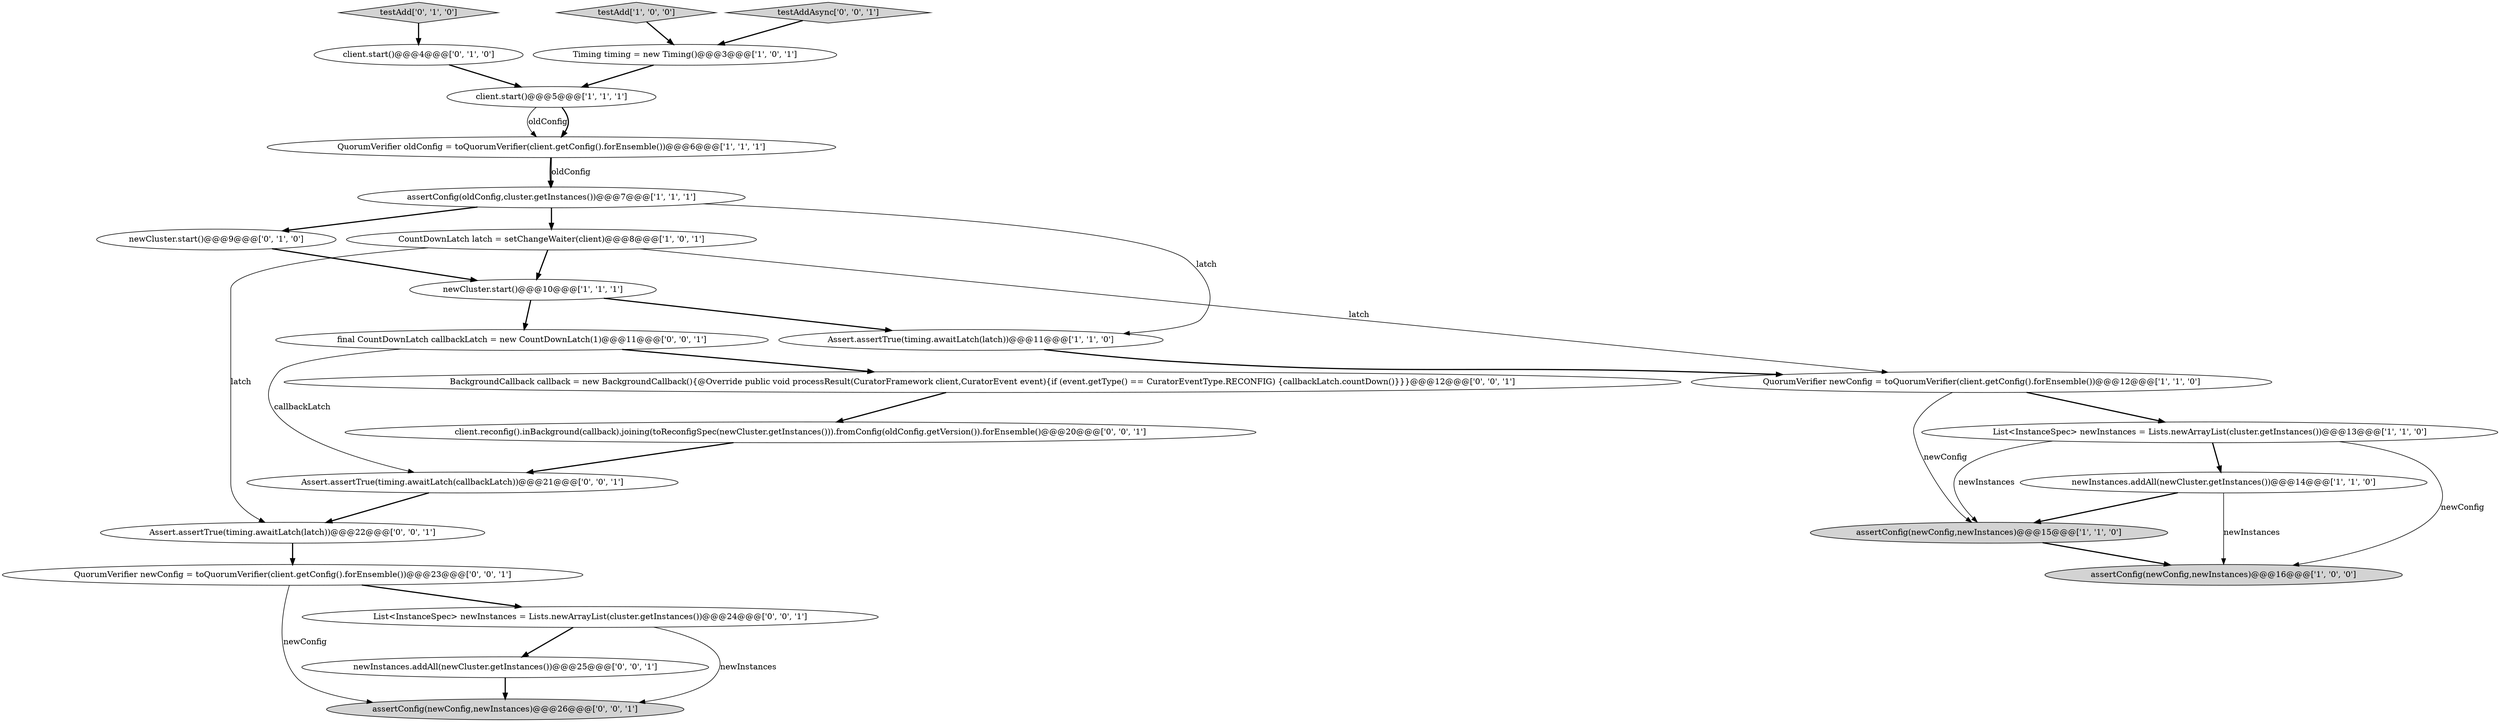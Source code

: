 digraph {
1 [style = filled, label = "List<InstanceSpec> newInstances = Lists.newArrayList(cluster.getInstances())@@@13@@@['1', '1', '0']", fillcolor = white, shape = ellipse image = "AAA0AAABBB1BBB"];
17 [style = filled, label = "BackgroundCallback callback = new BackgroundCallback(){@Override public void processResult(CuratorFramework client,CuratorEvent event){if (event.getType() == CuratorEventType.RECONFIG) {callbackLatch.countDown()}}}@@@12@@@['0', '0', '1']", fillcolor = white, shape = ellipse image = "AAA0AAABBB3BBB"];
4 [style = filled, label = "CountDownLatch latch = setChangeWaiter(client)@@@8@@@['1', '0', '1']", fillcolor = white, shape = ellipse image = "AAA0AAABBB1BBB"];
12 [style = filled, label = "QuorumVerifier oldConfig = toQuorumVerifier(client.getConfig().forEnsemble())@@@6@@@['1', '1', '1']", fillcolor = white, shape = ellipse image = "AAA0AAABBB1BBB"];
23 [style = filled, label = "QuorumVerifier newConfig = toQuorumVerifier(client.getConfig().forEnsemble())@@@23@@@['0', '0', '1']", fillcolor = white, shape = ellipse image = "AAA0AAABBB3BBB"];
3 [style = filled, label = "testAdd['1', '0', '0']", fillcolor = lightgray, shape = diamond image = "AAA0AAABBB1BBB"];
13 [style = filled, label = "client.start()@@@4@@@['0', '1', '0']", fillcolor = white, shape = ellipse image = "AAA0AAABBB2BBB"];
15 [style = filled, label = "newCluster.start()@@@9@@@['0', '1', '0']", fillcolor = white, shape = ellipse image = "AAA0AAABBB2BBB"];
5 [style = filled, label = "client.start()@@@5@@@['1', '1', '1']", fillcolor = white, shape = ellipse image = "AAA0AAABBB1BBB"];
9 [style = filled, label = "assertConfig(newConfig,newInstances)@@@16@@@['1', '0', '0']", fillcolor = lightgray, shape = ellipse image = "AAA0AAABBB1BBB"];
18 [style = filled, label = "client.reconfig().inBackground(callback).joining(toReconfigSpec(newCluster.getInstances())).fromConfig(oldConfig.getVersion()).forEnsemble()@@@20@@@['0', '0', '1']", fillcolor = white, shape = ellipse image = "AAA0AAABBB3BBB"];
0 [style = filled, label = "newCluster.start()@@@10@@@['1', '1', '1']", fillcolor = white, shape = ellipse image = "AAA0AAABBB1BBB"];
22 [style = filled, label = "testAddAsync['0', '0', '1']", fillcolor = lightgray, shape = diamond image = "AAA0AAABBB3BBB"];
20 [style = filled, label = "newInstances.addAll(newCluster.getInstances())@@@25@@@['0', '0', '1']", fillcolor = white, shape = ellipse image = "AAA0AAABBB3BBB"];
11 [style = filled, label = "assertConfig(oldConfig,cluster.getInstances())@@@7@@@['1', '1', '1']", fillcolor = white, shape = ellipse image = "AAA0AAABBB1BBB"];
21 [style = filled, label = "Assert.assertTrue(timing.awaitLatch(callbackLatch))@@@21@@@['0', '0', '1']", fillcolor = white, shape = ellipse image = "AAA0AAABBB3BBB"];
25 [style = filled, label = "assertConfig(newConfig,newInstances)@@@26@@@['0', '0', '1']", fillcolor = lightgray, shape = ellipse image = "AAA0AAABBB3BBB"];
8 [style = filled, label = "assertConfig(newConfig,newInstances)@@@15@@@['1', '1', '0']", fillcolor = lightgray, shape = ellipse image = "AAA0AAABBB1BBB"];
6 [style = filled, label = "Timing timing = new Timing()@@@3@@@['1', '0', '1']", fillcolor = white, shape = ellipse image = "AAA0AAABBB1BBB"];
14 [style = filled, label = "testAdd['0', '1', '0']", fillcolor = lightgray, shape = diamond image = "AAA0AAABBB2BBB"];
16 [style = filled, label = "final CountDownLatch callbackLatch = new CountDownLatch(1)@@@11@@@['0', '0', '1']", fillcolor = white, shape = ellipse image = "AAA0AAABBB3BBB"];
19 [style = filled, label = "List<InstanceSpec> newInstances = Lists.newArrayList(cluster.getInstances())@@@24@@@['0', '0', '1']", fillcolor = white, shape = ellipse image = "AAA0AAABBB3BBB"];
2 [style = filled, label = "newInstances.addAll(newCluster.getInstances())@@@14@@@['1', '1', '0']", fillcolor = white, shape = ellipse image = "AAA0AAABBB1BBB"];
24 [style = filled, label = "Assert.assertTrue(timing.awaitLatch(latch))@@@22@@@['0', '0', '1']", fillcolor = white, shape = ellipse image = "AAA0AAABBB3BBB"];
7 [style = filled, label = "Assert.assertTrue(timing.awaitLatch(latch))@@@11@@@['1', '1', '0']", fillcolor = white, shape = ellipse image = "AAA0AAABBB1BBB"];
10 [style = filled, label = "QuorumVerifier newConfig = toQuorumVerifier(client.getConfig().forEnsemble())@@@12@@@['1', '1', '0']", fillcolor = white, shape = ellipse image = "AAA0AAABBB1BBB"];
0->16 [style = bold, label=""];
4->10 [style = solid, label="latch"];
7->10 [style = bold, label=""];
19->20 [style = bold, label=""];
11->4 [style = bold, label=""];
12->11 [style = bold, label=""];
10->8 [style = solid, label="newConfig"];
3->6 [style = bold, label=""];
5->12 [style = solid, label="oldConfig"];
21->24 [style = bold, label=""];
16->21 [style = solid, label="callbackLatch"];
16->17 [style = bold, label=""];
1->8 [style = solid, label="newInstances"];
20->25 [style = bold, label=""];
1->9 [style = solid, label="newConfig"];
11->15 [style = bold, label=""];
4->0 [style = bold, label=""];
0->7 [style = bold, label=""];
11->7 [style = solid, label="latch"];
6->5 [style = bold, label=""];
4->24 [style = solid, label="latch"];
5->12 [style = bold, label=""];
2->9 [style = solid, label="newInstances"];
15->0 [style = bold, label=""];
23->19 [style = bold, label=""];
12->11 [style = solid, label="oldConfig"];
8->9 [style = bold, label=""];
13->5 [style = bold, label=""];
1->2 [style = bold, label=""];
14->13 [style = bold, label=""];
18->21 [style = bold, label=""];
10->1 [style = bold, label=""];
19->25 [style = solid, label="newInstances"];
17->18 [style = bold, label=""];
2->8 [style = bold, label=""];
22->6 [style = bold, label=""];
23->25 [style = solid, label="newConfig"];
24->23 [style = bold, label=""];
}
